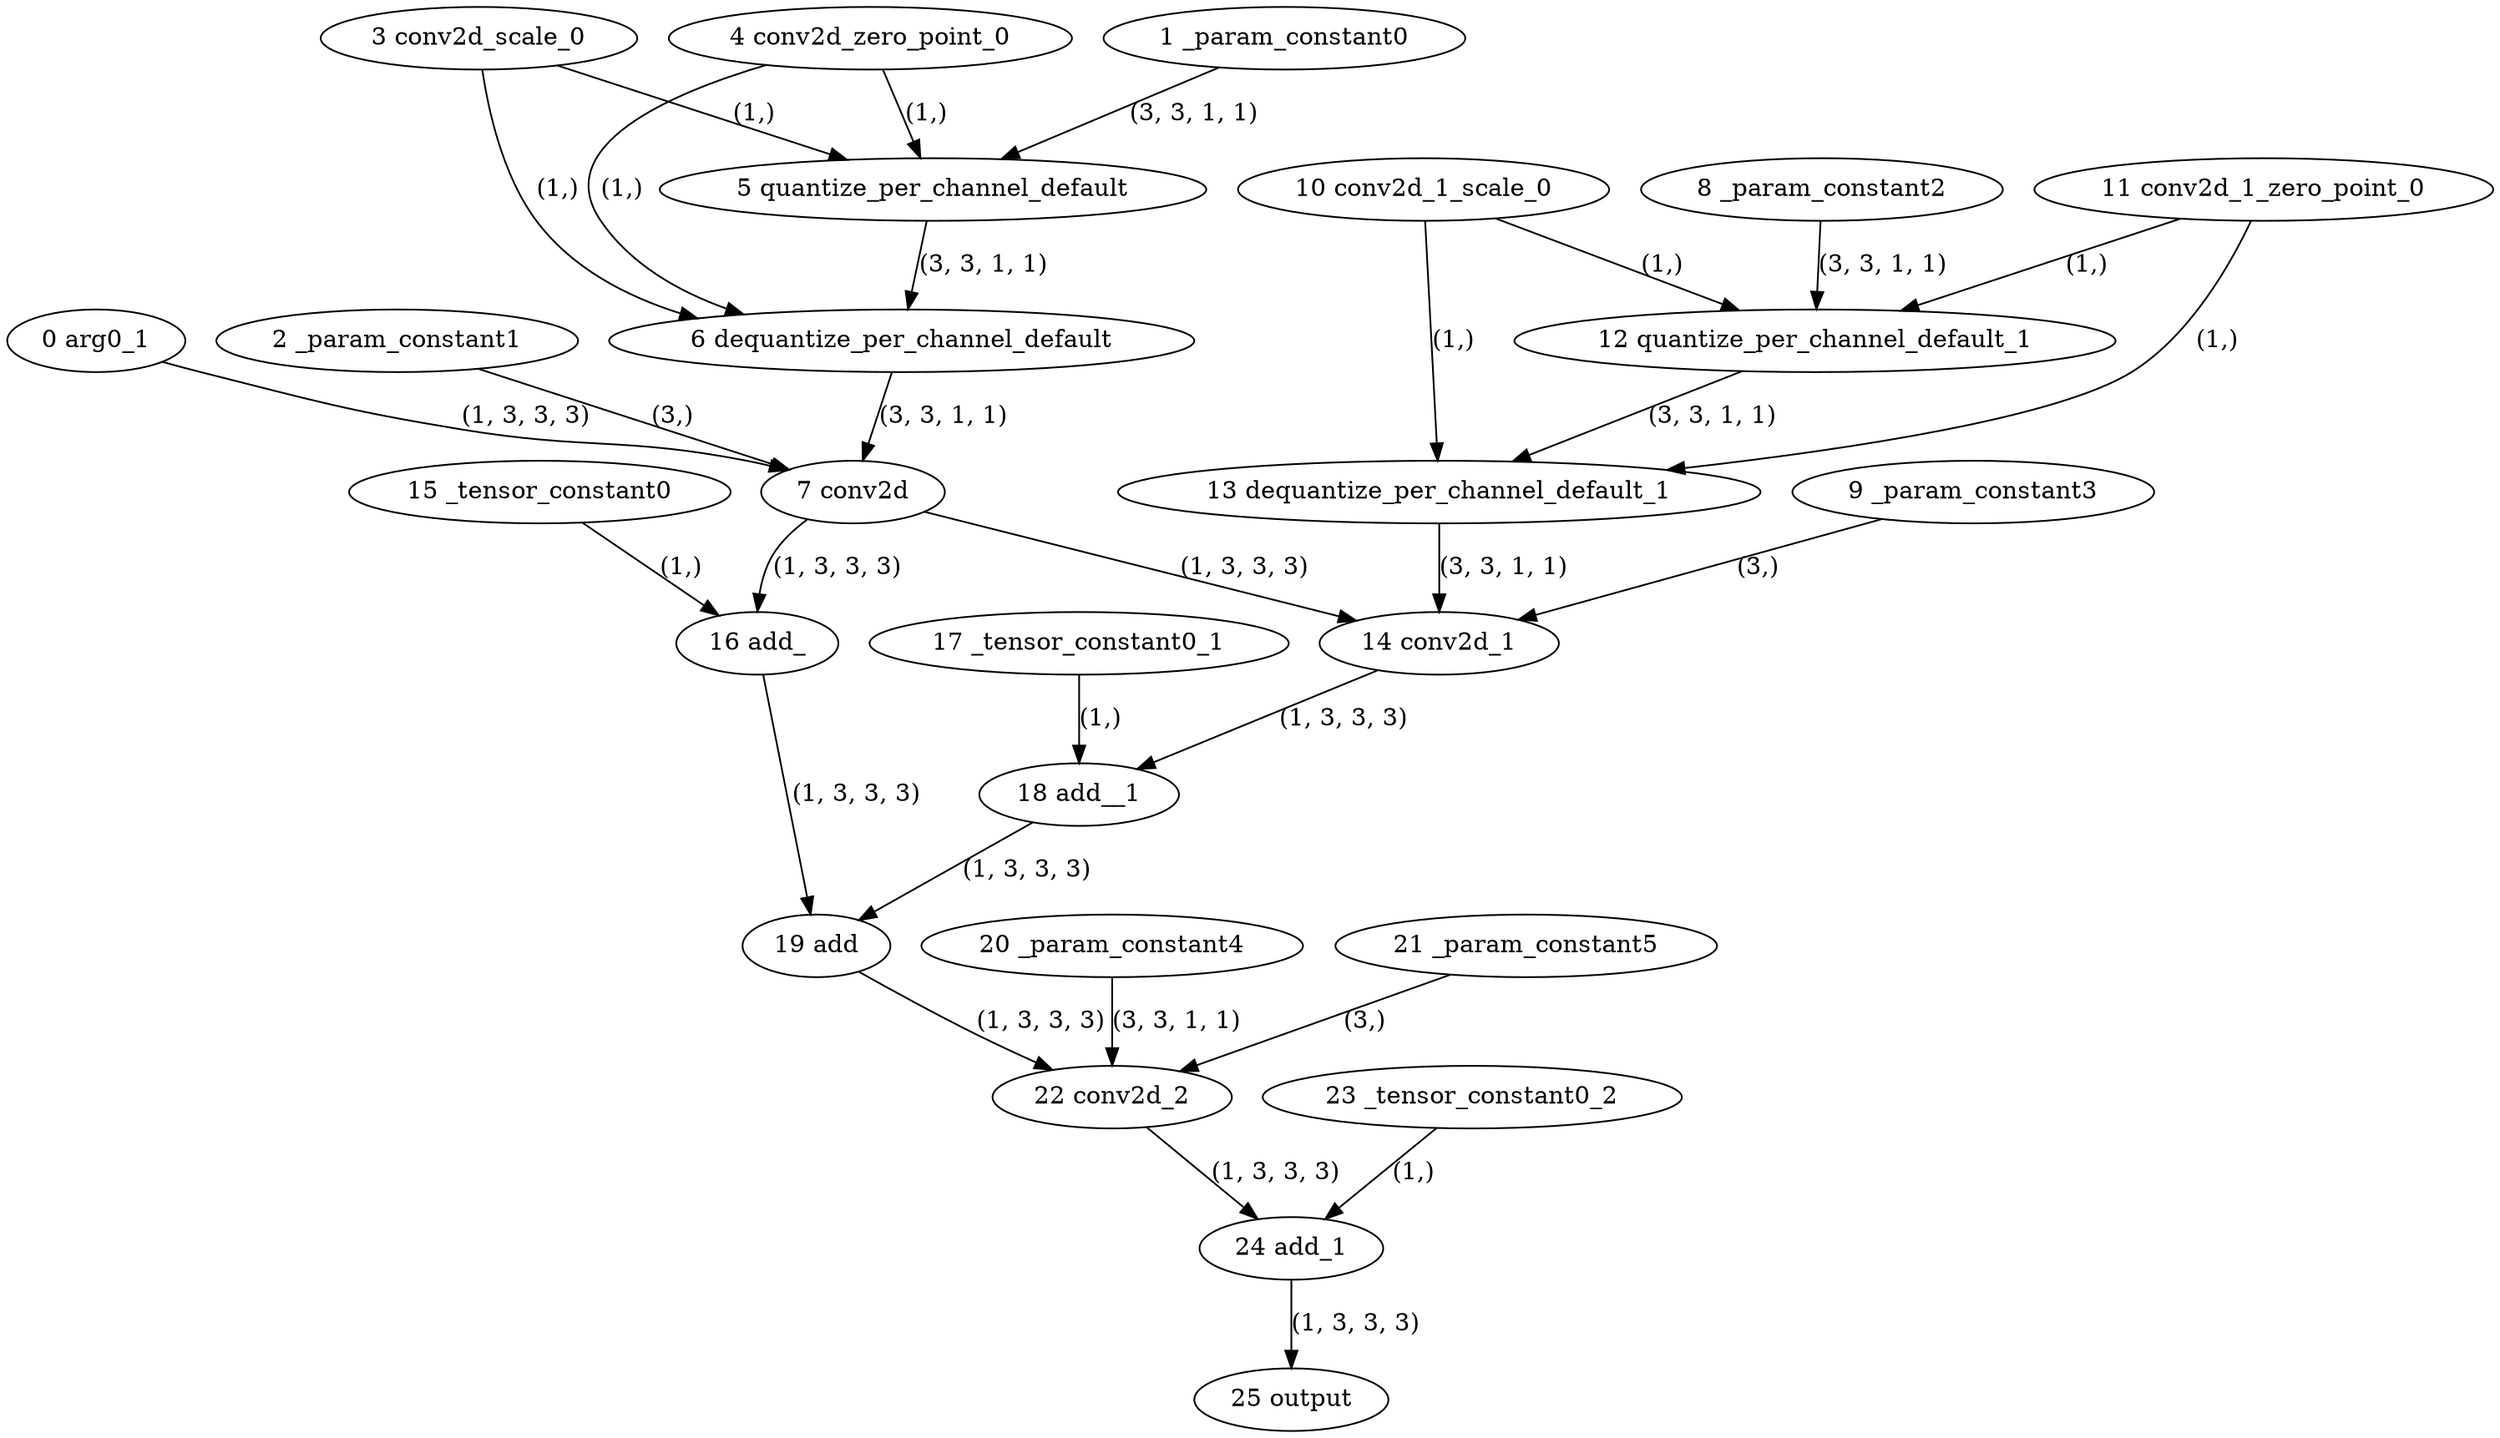 strict digraph  {
"0 arg0_1" [id=0, type=input];
"1 _param_constant0" [id=1, type=get_attr];
"2 _param_constant1" [id=2, type=get_attr];
"3 conv2d_scale_0" [id=3, type=get_attr];
"4 conv2d_zero_point_0" [id=4, type=get_attr];
"5 quantize_per_channel_default" [id=5, type=quantize_per_channel];
"6 dequantize_per_channel_default" [id=6, type=dequantize_per_channel];
"7 conv2d" [id=7, type=conv2d];
"8 _param_constant2" [id=8, type=get_attr];
"9 _param_constant3" [id=9, type=get_attr];
"10 conv2d_1_scale_0" [id=10, type=get_attr];
"11 conv2d_1_zero_point_0" [id=11, type=get_attr];
"12 quantize_per_channel_default_1" [id=12, type=quantize_per_channel];
"13 dequantize_per_channel_default_1" [id=13, type=dequantize_per_channel];
"14 conv2d_1" [id=14, type=conv2d];
"15 _tensor_constant0" [id=15, type=get_attr];
"16 add_" [id=16, type=add_];
"17 _tensor_constant0_1" [id=17, type=get_attr];
"18 add__1" [id=18, type=add_];
"19 add" [id=19, type=add];
"20 _param_constant4" [id=20, type=get_attr];
"21 _param_constant5" [id=21, type=get_attr];
"22 conv2d_2" [id=22, type=conv2d];
"23 _tensor_constant0_2" [id=23, type=get_attr];
"24 add_1" [id=24, type=add];
"25 output" [id=25, type=output];
"0 arg0_1" -> "7 conv2d"  [label="(1, 3, 3, 3)", style=solid];
"1 _param_constant0" -> "5 quantize_per_channel_default"  [label="(3, 3, 1, 1)", style=solid];
"2 _param_constant1" -> "7 conv2d"  [label="(3,)", style=solid];
"3 conv2d_scale_0" -> "5 quantize_per_channel_default"  [label="(1,)", style=solid];
"3 conv2d_scale_0" -> "6 dequantize_per_channel_default"  [label="(1,)", style=solid];
"4 conv2d_zero_point_0" -> "5 quantize_per_channel_default"  [label="(1,)", style=solid];
"4 conv2d_zero_point_0" -> "6 dequantize_per_channel_default"  [label="(1,)", style=solid];
"5 quantize_per_channel_default" -> "6 dequantize_per_channel_default"  [label="(3, 3, 1, 1)", style=solid];
"6 dequantize_per_channel_default" -> "7 conv2d"  [label="(3, 3, 1, 1)", style=solid];
"7 conv2d" -> "14 conv2d_1"  [label="(1, 3, 3, 3)", style=solid];
"7 conv2d" -> "16 add_"  [label="(1, 3, 3, 3)", style=solid];
"8 _param_constant2" -> "12 quantize_per_channel_default_1"  [label="(3, 3, 1, 1)", style=solid];
"9 _param_constant3" -> "14 conv2d_1"  [label="(3,)", style=solid];
"10 conv2d_1_scale_0" -> "12 quantize_per_channel_default_1"  [label="(1,)", style=solid];
"10 conv2d_1_scale_0" -> "13 dequantize_per_channel_default_1"  [label="(1,)", style=solid];
"11 conv2d_1_zero_point_0" -> "12 quantize_per_channel_default_1"  [label="(1,)", style=solid];
"11 conv2d_1_zero_point_0" -> "13 dequantize_per_channel_default_1"  [label="(1,)", style=solid];
"12 quantize_per_channel_default_1" -> "13 dequantize_per_channel_default_1"  [label="(3, 3, 1, 1)", style=solid];
"13 dequantize_per_channel_default_1" -> "14 conv2d_1"  [label="(3, 3, 1, 1)", style=solid];
"14 conv2d_1" -> "18 add__1"  [label="(1, 3, 3, 3)", style=solid];
"15 _tensor_constant0" -> "16 add_"  [label="(1,)", style=solid];
"16 add_" -> "19 add"  [label="(1, 3, 3, 3)", style=solid];
"17 _tensor_constant0_1" -> "18 add__1"  [label="(1,)", style=solid];
"18 add__1" -> "19 add"  [label="(1, 3, 3, 3)", style=solid];
"19 add" -> "22 conv2d_2"  [label="(1, 3, 3, 3)", style=solid];
"20 _param_constant4" -> "22 conv2d_2"  [label="(3, 3, 1, 1)", style=solid];
"21 _param_constant5" -> "22 conv2d_2"  [label="(3,)", style=solid];
"22 conv2d_2" -> "24 add_1"  [label="(1, 3, 3, 3)", style=solid];
"23 _tensor_constant0_2" -> "24 add_1"  [label="(1,)", style=solid];
"24 add_1" -> "25 output"  [label="(1, 3, 3, 3)", style=solid];
}

